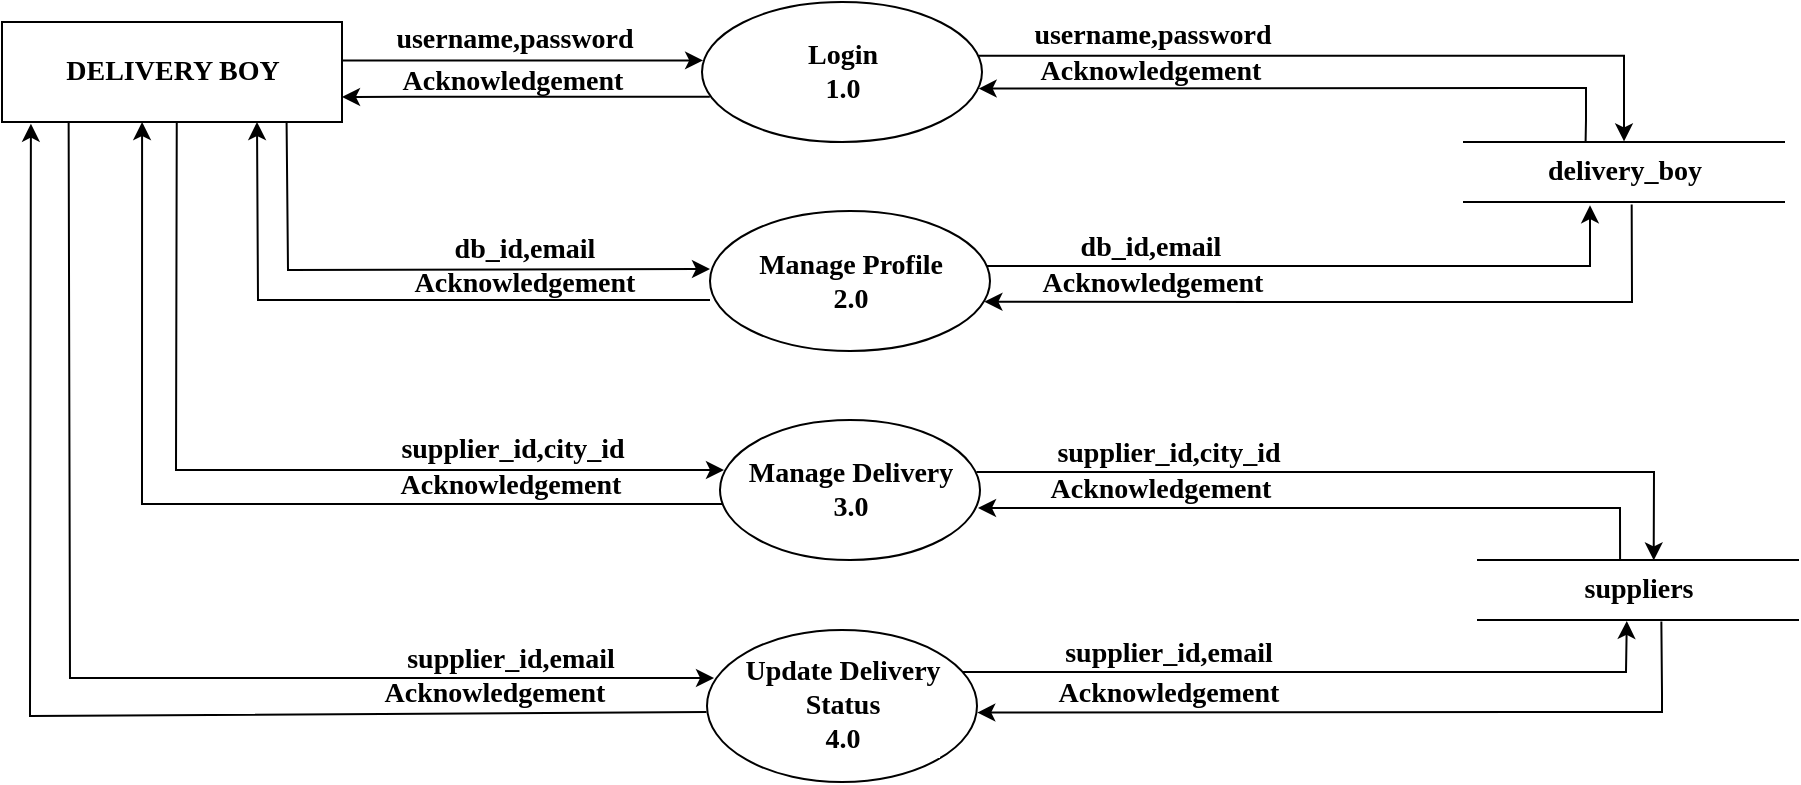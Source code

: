 <mxfile>
    <diagram id="ron91gwyANaT0qD4ReEQ" name="Page-1">
        <mxGraphModel dx="1045" dy="479" grid="0" gridSize="10" guides="1" tooltips="1" connect="1" arrows="1" fold="1" page="0" pageScale="1" pageWidth="1169" pageHeight="1654" background="#ffffff" math="0" shadow="0">
            <root>
                <mxCell id="0"/>
                <mxCell id="1" parent="0"/>
                <mxCell id="2" style="edgeStyle=elbowEdgeStyle;rounded=0;html=1;exitX=1;exitY=0.384;exitDx=0;exitDy=0;entryX=0.004;entryY=0.417;entryDx=0;entryDy=0;fontSize=14;fontColor=#000000;strokeColor=#000000;fontFamily=Times New Roman;entryPerimeter=0;exitPerimeter=0;" parent="1" source="5" target="7" edge="1">
                    <mxGeometry relative="1" as="geometry">
                        <mxPoint x="207.32" y="111.5" as="sourcePoint"/>
                        <mxPoint x="411" y="179" as="targetPoint"/>
                        <Array as="points">
                            <mxPoint x="240" y="75"/>
                        </Array>
                    </mxGeometry>
                </mxCell>
                <mxCell id="41" style="edgeStyle=none;html=1;exitX=0.837;exitY=0.998;exitDx=0;exitDy=0;entryX=0;entryY=0.5;entryDx=0;entryDy=0;exitPerimeter=0;rounded=0;strokeColor=#000000;strokeWidth=1;" parent="1" source="5" edge="1">
                    <mxGeometry relative="1" as="geometry">
                        <mxPoint x="212.29" y="95.6" as="sourcePoint"/>
                        <mxPoint x="424" y="173.5" as="targetPoint"/>
                        <Array as="points">
                            <mxPoint x="213" y="174"/>
                        </Array>
                    </mxGeometry>
                </mxCell>
                <mxCell id="43" style="edgeStyle=none;rounded=0;html=1;exitX=0.514;exitY=0.999;exitDx=0;exitDy=0;entryX=0;entryY=0.5;entryDx=0;entryDy=0;strokeColor=#000000;strokeWidth=1;exitPerimeter=0;" parent="1" source="5" edge="1">
                    <mxGeometry relative="1" as="geometry">
                        <mxPoint x="157" y="90" as="sourcePoint"/>
                        <mxPoint x="431" y="274" as="targetPoint"/>
                        <Array as="points">
                            <mxPoint x="157" y="274"/>
                        </Array>
                    </mxGeometry>
                </mxCell>
                <mxCell id="49" style="edgeStyle=none;rounded=0;html=1;exitX=0.196;exitY=0.994;exitDx=0;exitDy=0;entryX=0.026;entryY=0.316;entryDx=0;entryDy=0;strokeColor=#000000;strokeWidth=1;entryPerimeter=0;exitPerimeter=0;" parent="1" source="5" target="48" edge="1">
                    <mxGeometry relative="1" as="geometry">
                        <mxPoint x="103.5" y="86" as="sourcePoint"/>
                        <mxPoint x="413.5" y="378" as="targetPoint"/>
                        <Array as="points">
                            <mxPoint x="104" y="378"/>
                        </Array>
                    </mxGeometry>
                </mxCell>
                <mxCell id="5" value="&lt;b style=&quot;font-size: 14px&quot;&gt;&lt;font color=&quot;#000000&quot; style=&quot;font-size: 14px&quot;&gt;DELIVERY BOY&lt;/font&gt;&lt;/b&gt;" style="html=1;dashed=0;whitespace=wrap;fillColor=none;strokeColor=#000000;fontFamily=Times New Roman;fontSize=14;" parent="1" vertex="1">
                    <mxGeometry x="70" y="50" width="170" height="50" as="geometry"/>
                </mxCell>
                <mxCell id="6" style="edgeStyle=elbowEdgeStyle;rounded=0;html=1;exitX=0.028;exitY=0.676;exitDx=0;exitDy=0;entryX=1;entryY=0.75;entryDx=0;entryDy=0;fontSize=14;fontColor=#000000;strokeColor=#000000;exitPerimeter=0;fontFamily=Times New Roman;" parent="1" source="7" target="5" edge="1">
                    <mxGeometry relative="1" as="geometry">
                        <mxPoint x="402.8" y="197.6" as="sourcePoint"/>
                        <mxPoint x="182" y="113" as="targetPoint"/>
                        <Array as="points">
                            <mxPoint x="272" y="101"/>
                        </Array>
                    </mxGeometry>
                </mxCell>
                <mxCell id="7" value="Login&lt;br&gt;1.0" style="shape=ellipse;html=1;dashed=0;whitespace=wrap;perimeter=ellipsePerimeter;labelBackgroundColor=#FFFFFF;fontSize=14;fontColor=#000000;strokeColor=#000000;fillColor=#FFFFFF;fontStyle=1;fontFamily=Times New Roman;" parent="1" vertex="1">
                    <mxGeometry x="420" y="40" width="140" height="70" as="geometry"/>
                </mxCell>
                <mxCell id="8" style="edgeStyle=none;rounded=0;html=1;fontSize=14;fontColor=#000000;strokeColor=#000000;entryX=0.988;entryY=0.618;entryDx=0;entryDy=0;entryPerimeter=0;fontFamily=Times New Roman;exitX=0.38;exitY=-0.009;exitDx=0;exitDy=0;exitPerimeter=0;" parent="1" source="22" target="7" edge="1">
                    <mxGeometry relative="1" as="geometry">
                        <mxPoint x="538.52" y="83.11" as="targetPoint"/>
                        <mxPoint x="870" y="104" as="sourcePoint"/>
                        <Array as="points">
                            <mxPoint x="862" y="99"/>
                            <mxPoint x="862" y="83"/>
                        </Array>
                    </mxGeometry>
                </mxCell>
                <mxCell id="10" value="&lt;b style=&quot;font-size: 14px;&quot;&gt;Acknowledgement&lt;/b&gt;" style="text;html=1;align=center;verticalAlign=middle;resizable=0;points=[];autosize=1;strokeColor=none;fillColor=none;fontSize=14;fontColor=#000000;fontFamily=Times New Roman;" parent="1" vertex="1">
                    <mxGeometry x="264.5" y="69" width="120" height="21" as="geometry"/>
                </mxCell>
                <mxCell id="12" value="&lt;b style=&quot;font-size: 14px;&quot;&gt;Acknowledgement&lt;/b&gt;" style="text;html=1;align=center;verticalAlign=middle;resizable=0;points=[];autosize=1;strokeColor=none;fillColor=none;fontSize=14;fontColor=#000000;fontFamily=Times New Roman;" parent="1" vertex="1">
                    <mxGeometry x="584" y="64.5" width="120" height="21" as="geometry"/>
                </mxCell>
                <mxCell id="45" style="edgeStyle=none;rounded=0;html=1;exitX=0;exitY=0.5;exitDx=0;exitDy=0;entryX=0.412;entryY=1;entryDx=0;entryDy=0;strokeColor=#000000;strokeWidth=1;entryPerimeter=0;" parent="1" target="5" edge="1">
                    <mxGeometry relative="1" as="geometry">
                        <mxPoint x="431" y="291" as="sourcePoint"/>
                        <mxPoint x="139.83" y="108.65" as="targetPoint"/>
                        <Array as="points">
                            <mxPoint x="140" y="291"/>
                        </Array>
                    </mxGeometry>
                </mxCell>
                <mxCell id="57" style="edgeStyle=none;rounded=0;html=1;exitX=0.986;exitY=0.372;exitDx=0;exitDy=0;strokeColor=#000000;strokeWidth=1;entryX=0.574;entryY=0.007;entryDx=0;entryDy=0;entryPerimeter=0;exitPerimeter=0;" parent="1" edge="1" source="15">
                    <mxGeometry relative="1" as="geometry">
                        <mxPoint x="551" y="275" as="sourcePoint"/>
                        <mxPoint x="895.84" y="319.21" as="targetPoint"/>
                        <Array as="points">
                            <mxPoint x="896" y="275"/>
                        </Array>
                    </mxGeometry>
                </mxCell>
                <mxCell id="15" value="Manage Delivery&lt;br style=&quot;font-size: 14px&quot;&gt;3.0" style="shape=ellipse;html=1;dashed=0;whitespace=wrap;perimeter=ellipsePerimeter;labelBackgroundColor=#FFFFFF;fontSize=14;fontColor=#000000;strokeColor=#000000;fillColor=#FFFFFF;fontStyle=1;fontFamily=Times New Roman;" parent="1" vertex="1">
                    <mxGeometry x="429" y="249" width="130" height="70" as="geometry"/>
                </mxCell>
                <mxCell id="17" value="&lt;b style=&quot;font-size: 14px;&quot;&gt;Acknowledgement&lt;/b&gt;" style="text;html=1;align=center;verticalAlign=middle;resizable=0;points=[];autosize=1;strokeColor=none;fillColor=none;fontSize=14;fontColor=#000000;fontFamily=Times New Roman;" parent="1" vertex="1">
                    <mxGeometry x="270.5" y="170" width="120" height="21" as="geometry"/>
                </mxCell>
                <mxCell id="18" style="edgeStyle=elbowEdgeStyle;rounded=0;html=1;fontSize=14;fontColor=#000000;strokeColor=#000000;fontFamily=Times New Roman;entryX=0.393;entryY=1.054;entryDx=0;entryDy=0;entryPerimeter=0;" parent="1" edge="1" target="22">
                    <mxGeometry relative="1" as="geometry">
                        <mxPoint x="801" y="172" as="targetPoint"/>
                        <mxPoint x="555" y="172" as="sourcePoint"/>
                        <Array as="points">
                            <mxPoint x="864" y="162"/>
                        </Array>
                    </mxGeometry>
                </mxCell>
                <mxCell id="19" style="edgeStyle=none;rounded=0;html=1;fontSize=14;fontColor=#000000;strokeColor=#000000;fontFamily=Times New Roman;entryX=0.98;entryY=0.648;entryDx=0;entryDy=0;entryPerimeter=0;exitX=0.524;exitY=1.042;exitDx=0;exitDy=0;exitPerimeter=0;" parent="1" source="22" target="40" edge="1">
                    <mxGeometry relative="1" as="geometry">
                        <mxPoint x="553" y="190" as="targetPoint"/>
                        <mxPoint x="798" y="190" as="sourcePoint"/>
                        <Array as="points">
                            <mxPoint x="885" y="190"/>
                            <mxPoint x="784" y="190"/>
                        </Array>
                    </mxGeometry>
                </mxCell>
                <mxCell id="21" value="&lt;b style=&quot;font-size: 14px;&quot;&gt;Acknowledgement&lt;/b&gt;" style="text;html=1;align=center;verticalAlign=middle;resizable=0;points=[];autosize=1;strokeColor=none;fillColor=none;fontSize=14;fontColor=#000000;fontFamily=Times New Roman;" parent="1" vertex="1">
                    <mxGeometry x="584.5" y="170" width="120" height="21" as="geometry"/>
                </mxCell>
                <mxCell id="58" style="edgeStyle=none;rounded=0;html=1;strokeColor=#000000;strokeWidth=1;exitX=0.444;exitY=0;exitDx=0;exitDy=0;exitPerimeter=0;" parent="1" source="66" edge="1">
                    <mxGeometry relative="1" as="geometry">
                        <mxPoint x="798" y="293" as="sourcePoint"/>
                        <mxPoint x="558" y="293" as="targetPoint"/>
                        <Array as="points">
                            <mxPoint x="879" y="293"/>
                        </Array>
                    </mxGeometry>
                </mxCell>
                <mxCell id="60" style="edgeStyle=none;rounded=0;html=1;entryX=1.001;entryY=0.543;entryDx=0;entryDy=0;strokeColor=#000000;strokeWidth=1;entryPerimeter=0;exitX=0.573;exitY=1.024;exitDx=0;exitDy=0;exitPerimeter=0;" parent="1" source="66" target="48" edge="1">
                    <mxGeometry relative="1" as="geometry">
                        <mxPoint x="855" y="381" as="sourcePoint"/>
                        <mxPoint x="562.5" y="395" as="targetPoint"/>
                        <Array as="points">
                            <mxPoint x="900" y="386"/>
                            <mxPoint x="900" y="395"/>
                        </Array>
                    </mxGeometry>
                </mxCell>
                <mxCell id="22" value="&lt;b style=&quot;font-size: 14px&quot;&gt;delivery_boy&lt;/b&gt;" style="html=1;dashed=0;whitespace=wrap;shape=partialRectangle;right=0;left=0;fontSize=14;fontColor=#000000;strokeColor=#000000;fillColor=none;fontFamily=Times New Roman;" parent="1" vertex="1">
                    <mxGeometry x="801" y="110" width="160" height="30" as="geometry"/>
                </mxCell>
                <mxCell id="32" style="edgeStyle=elbowEdgeStyle;rounded=0;html=1;fontSize=14;fontColor=#000000;strokeColor=#000000;fontFamily=Times New Roman;exitX=0.988;exitY=0.384;exitDx=0;exitDy=0;exitPerimeter=0;entryX=0.5;entryY=-0.01;entryDx=0;entryDy=0;entryPerimeter=0;" parent="1" source="7" target="22" edge="1">
                    <mxGeometry relative="1" as="geometry">
                        <mxPoint x="564.18" y="66.95" as="sourcePoint"/>
                        <mxPoint x="881" y="163" as="targetPoint"/>
                        <Array as="points">
                            <mxPoint x="881" y="117"/>
                        </Array>
                    </mxGeometry>
                </mxCell>
                <mxCell id="35" value="&lt;b style=&quot;font-size: 14px&quot;&gt;username,password&lt;/b&gt;" style="text;html=1;align=center;verticalAlign=middle;resizable=0;points=[];autosize=1;strokeColor=none;fillColor=none;fontSize=14;fontColor=#000000;fontFamily=Times New Roman;" parent="1" vertex="1">
                    <mxGeometry x="261.5" y="48" width="129" height="21" as="geometry"/>
                </mxCell>
                <mxCell id="37" value="&lt;b&gt;username,password&lt;/b&gt;" style="text;html=1;align=center;verticalAlign=middle;resizable=0;points=[];autosize=1;strokeColor=none;fillColor=none;fontSize=14;fontColor=#000000;fontFamily=Times New Roman;" parent="1" vertex="1">
                    <mxGeometry x="580" y="46" width="129" height="21" as="geometry"/>
                </mxCell>
                <mxCell id="38" value="&lt;b style=&quot;font-size: 14px&quot;&gt;db_id,email&lt;/b&gt;" style="text;html=1;align=center;verticalAlign=middle;resizable=0;points=[];autosize=1;strokeColor=none;fillColor=none;fontSize=14;fontColor=#000000;fontFamily=Times New Roman;" parent="1" vertex="1">
                    <mxGeometry x="290.5" y="153" width="80" height="21" as="geometry"/>
                </mxCell>
                <mxCell id="39" value="&lt;b&gt;db_id,email&lt;/b&gt;" style="text;html=1;align=center;verticalAlign=middle;resizable=0;points=[];autosize=1;strokeColor=none;fillColor=none;fontSize=14;fontColor=#000000;fontFamily=Times New Roman;" parent="1" vertex="1">
                    <mxGeometry x="604" y="152" width="80" height="21" as="geometry"/>
                </mxCell>
                <mxCell id="42" style="edgeStyle=none;rounded=0;html=1;exitX=0;exitY=0.593;exitDx=0;exitDy=0;entryX=0.75;entryY=1;entryDx=0;entryDy=0;strokeColor=#000000;strokeWidth=1;exitPerimeter=0;" parent="1" target="5" edge="1">
                    <mxGeometry relative="1" as="geometry">
                        <mxPoint x="424" y="189.01" as="sourcePoint"/>
                        <mxPoint x="197.5" y="103" as="targetPoint"/>
                        <Array as="points">
                            <mxPoint x="198" y="189"/>
                        </Array>
                    </mxGeometry>
                </mxCell>
                <mxCell id="40" value="Manage Profile&lt;br style=&quot;font-size: 14px&quot;&gt;2.0" style="shape=ellipse;html=1;dashed=0;whitespace=wrap;perimeter=ellipsePerimeter;labelBackgroundColor=#FFFFFF;fontSize=14;fontColor=#000000;strokeColor=#000000;fillColor=#FFFFFF;fontStyle=1;fontFamily=Times New Roman;" parent="1" vertex="1">
                    <mxGeometry x="424" y="144.5" width="140" height="70" as="geometry"/>
                </mxCell>
                <mxCell id="46" value="&lt;b style=&quot;font-size: 14px&quot;&gt;supplier_id,city_id&lt;/b&gt;" style="text;html=1;align=center;verticalAlign=middle;resizable=0;points=[];autosize=1;strokeColor=none;fillColor=none;fontSize=14;fontColor=#000000;fontFamily=Times New Roman;" parent="1" vertex="1">
                    <mxGeometry x="264" y="253" width="122" height="21" as="geometry"/>
                </mxCell>
                <mxCell id="47" value="&lt;b style=&quot;font-size: 14px;&quot;&gt;Acknowledgement&lt;/b&gt;" style="text;html=1;align=center;verticalAlign=middle;resizable=0;points=[];autosize=1;strokeColor=none;fillColor=none;fontSize=14;fontColor=#000000;fontFamily=Times New Roman;" parent="1" vertex="1">
                    <mxGeometry x="264" y="271" width="120" height="21" as="geometry"/>
                </mxCell>
                <mxCell id="50" style="edgeStyle=none;rounded=0;html=1;exitX=-0.002;exitY=0.54;exitDx=0;exitDy=0;entryX=0.085;entryY=1.017;entryDx=0;entryDy=0;entryPerimeter=0;strokeColor=#000000;strokeWidth=1;exitPerimeter=0;" parent="1" source="48" target="5" edge="1">
                    <mxGeometry relative="1" as="geometry">
                        <Array as="points">
                            <mxPoint x="84" y="397"/>
                        </Array>
                    </mxGeometry>
                </mxCell>
                <mxCell id="59" style="edgeStyle=none;rounded=0;html=1;exitX=1;exitY=0.5;exitDx=0;exitDy=0;strokeColor=#000000;strokeWidth=1;entryX=0.465;entryY=1.016;entryDx=0;entryDy=0;entryPerimeter=0;" parent="1" target="66" edge="1">
                    <mxGeometry relative="1" as="geometry">
                        <mxPoint x="544.5" y="375" as="sourcePoint"/>
                        <mxPoint x="837" y="355" as="targetPoint"/>
                        <Array as="points">
                            <mxPoint x="882" y="375"/>
                        </Array>
                    </mxGeometry>
                </mxCell>
                <mxCell id="48" value="Update Delivery &lt;br&gt;Status&lt;br&gt;4.0" style="shape=ellipse;html=1;dashed=0;whitespace=wrap;perimeter=ellipsePerimeter;labelBackgroundColor=#FFFFFF;fontSize=14;fontColor=#000000;strokeColor=#000000;fillColor=#FFFFFF;fontStyle=1;fontFamily=Times New Roman;" parent="1" vertex="1">
                    <mxGeometry x="422.5" y="354" width="135" height="76" as="geometry"/>
                </mxCell>
                <mxCell id="54" value="&lt;b style=&quot;font-size: 14px&quot;&gt;supplier_id,email&lt;/b&gt;" style="text;html=1;align=center;verticalAlign=middle;resizable=0;points=[];autosize=1;strokeColor=none;fillColor=none;fontSize=14;fontColor=#000000;fontFamily=Times New Roman;" parent="1" vertex="1">
                    <mxGeometry x="266.5" y="358" width="114" height="21" as="geometry"/>
                </mxCell>
                <mxCell id="55" value="&lt;b style=&quot;font-size: 14px;&quot;&gt;Acknowledgement&lt;/b&gt;" style="text;html=1;align=center;verticalAlign=middle;resizable=0;points=[];autosize=1;strokeColor=none;fillColor=none;fontSize=14;fontColor=#000000;fontFamily=Times New Roman;" parent="1" vertex="1">
                    <mxGeometry x="256" y="375" width="120" height="21" as="geometry"/>
                </mxCell>
                <mxCell id="61" value="&lt;b&gt;supplier_id,city_id&lt;/b&gt;" style="text;html=1;align=center;verticalAlign=middle;resizable=0;points=[];autosize=1;strokeColor=none;fillColor=none;fontSize=14;fontColor=#000000;fontFamily=Times New Roman;" parent="1" vertex="1">
                    <mxGeometry x="592" y="255" width="122" height="21" as="geometry"/>
                </mxCell>
                <mxCell id="62" value="&lt;b style=&quot;font-size: 14px;&quot;&gt;Acknowledgement&lt;/b&gt;" style="text;html=1;align=center;verticalAlign=middle;resizable=0;points=[];autosize=1;strokeColor=none;fillColor=none;fontSize=14;fontColor=#000000;fontFamily=Times New Roman;" parent="1" vertex="1">
                    <mxGeometry x="589" y="273" width="120" height="21" as="geometry"/>
                </mxCell>
                <mxCell id="63" value="&lt;b&gt;supplier_id,email&lt;/b&gt;" style="text;html=1;align=center;verticalAlign=middle;resizable=0;points=[];autosize=1;strokeColor=none;fillColor=none;fontSize=14;fontColor=#000000;fontFamily=Times New Roman;" parent="1" vertex="1">
                    <mxGeometry x="596" y="355" width="114" height="21" as="geometry"/>
                </mxCell>
                <mxCell id="65" value="&lt;b style=&quot;font-size: 14px;&quot;&gt;Acknowledgement&lt;/b&gt;" style="text;html=1;align=center;verticalAlign=middle;resizable=0;points=[];autosize=1;strokeColor=none;fillColor=none;fontSize=14;fontColor=#000000;fontFamily=Times New Roman;" parent="1" vertex="1">
                    <mxGeometry x="593" y="375" width="120" height="21" as="geometry"/>
                </mxCell>
                <mxCell id="66" value="&lt;b style=&quot;font-size: 14px&quot;&gt;suppliers&lt;/b&gt;" style="html=1;dashed=0;whitespace=wrap;shape=partialRectangle;right=0;left=0;fontSize=14;fontColor=#000000;strokeColor=#000000;fillColor=none;fontFamily=Times New Roman;" parent="1" vertex="1">
                    <mxGeometry x="808" y="319" width="160" height="30" as="geometry"/>
                </mxCell>
            </root>
        </mxGraphModel>
    </diagram>
</mxfile>